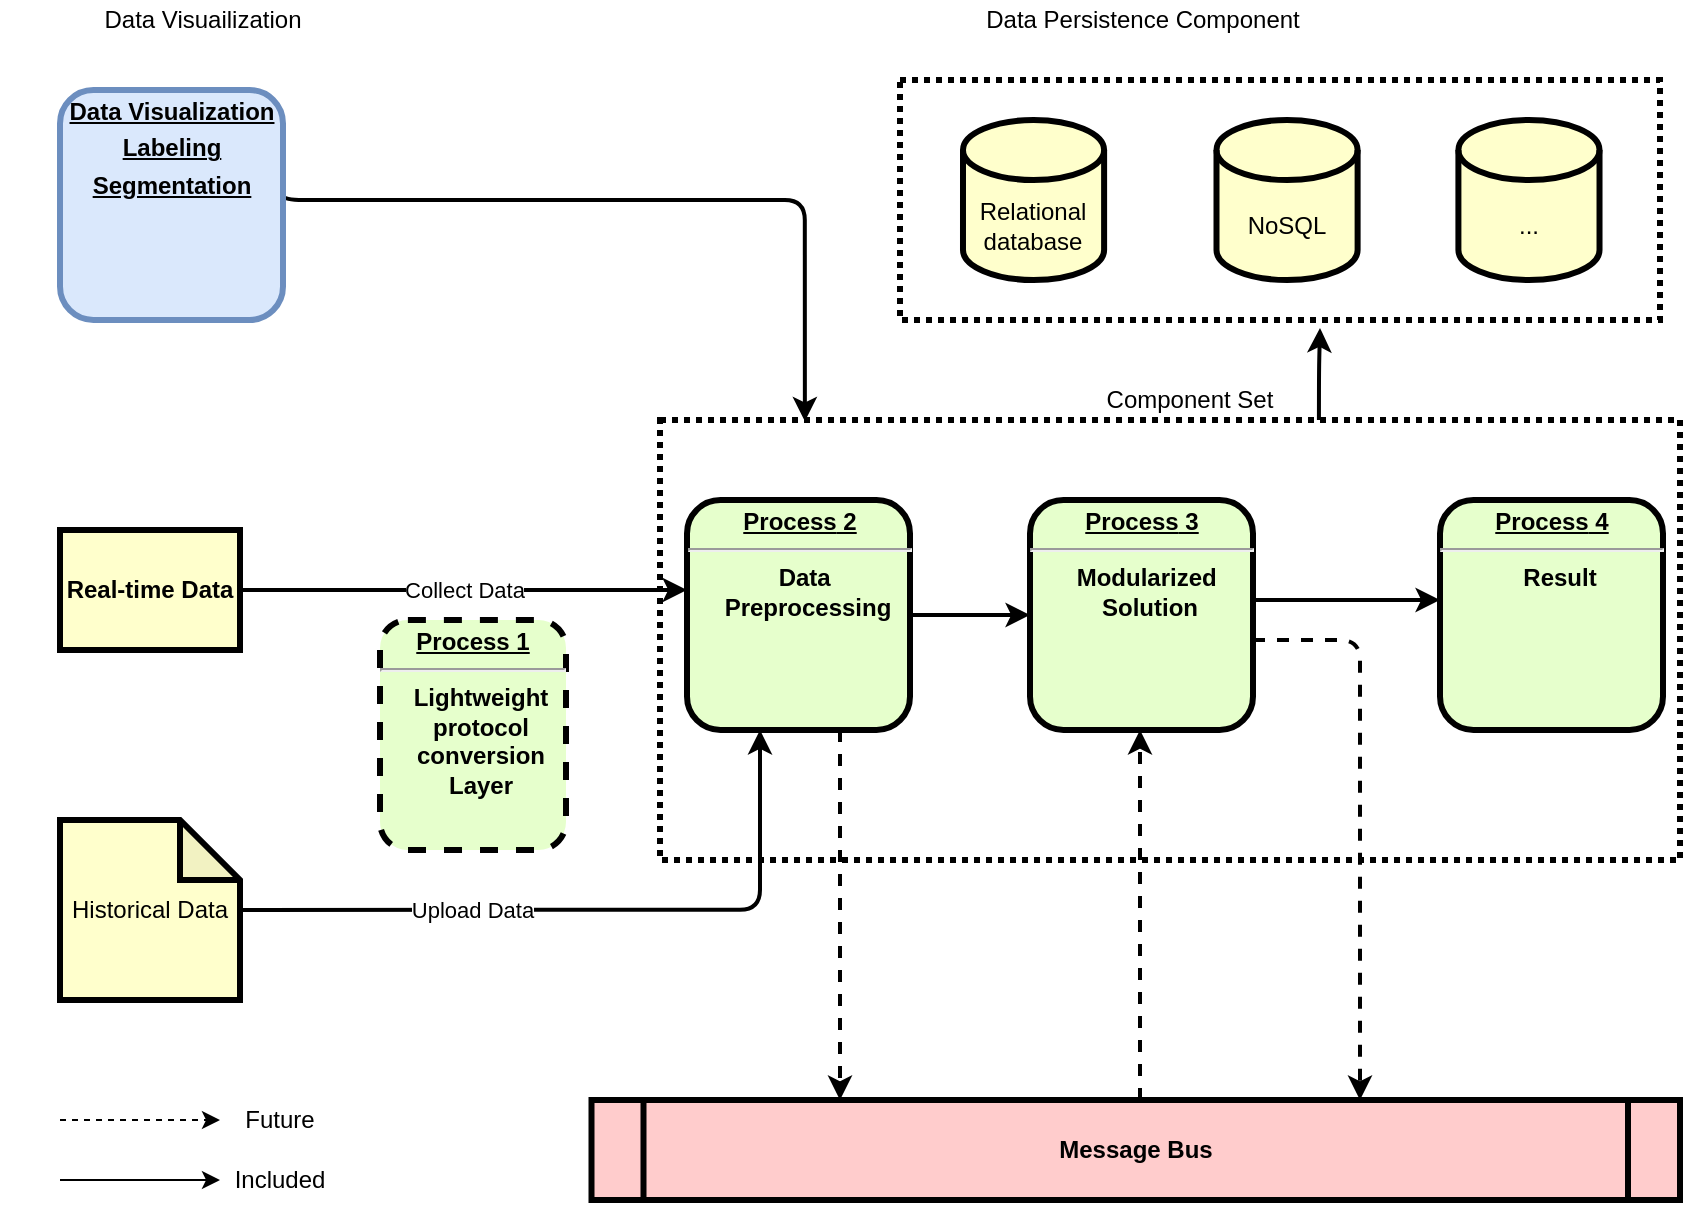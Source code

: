 <mxfile version="13.9.7" type="github">
  <diagram name="Page-1" id="c7558073-3199-34d8-9f00-42111426c3f3">
    <mxGraphModel dx="2248" dy="794" grid="1" gridSize="10" guides="1" tooltips="1" connect="1" arrows="1" fold="1" page="1" pageScale="1" pageWidth="826" pageHeight="1169" background="#ffffff" math="0" shadow="0">
      <root>
        <mxCell id="0" />
        <mxCell id="1" parent="0" />
        <mxCell id="1v4hyU_0CHuTicEXj352-128" style="edgeStyle=orthogonalEdgeStyle;rounded=1;orthogonalLoop=1;jettySize=auto;html=1;strokeWidth=2;exitX=0.646;exitY=0.003;exitDx=0;exitDy=0;exitPerimeter=0;" parent="1" source="1v4hyU_0CHuTicEXj352-107" edge="1">
          <mxGeometry relative="1" as="geometry">
            <mxPoint x="650" y="240" as="sourcePoint" />
            <mxPoint x="650" y="204" as="targetPoint" />
            <Array as="points">
              <mxPoint x="649" y="225" />
            </Array>
          </mxGeometry>
        </mxCell>
        <mxCell id="1v4hyU_0CHuTicEXj352-107" value="" style="rounded=0;whiteSpace=wrap;html=1;strokeWidth=3;dashed=1;gradientColor=#ffffff;dashPattern=1 1;" parent="1" vertex="1">
          <mxGeometry x="320" y="250" width="510" height="220" as="geometry" />
        </mxCell>
        <mxCell id="1v4hyU_0CHuTicEXj352-102" value="Collect Data" style="edgeStyle=orthogonalEdgeStyle;rounded=0;orthogonalLoop=1;jettySize=auto;html=1;entryX=0;entryY=0.391;entryDx=0;entryDy=0;entryPerimeter=0;strokeWidth=2;" parent="1" source="1v4hyU_0CHuTicEXj352-96" target="1v4hyU_0CHuTicEXj352-101" edge="1">
          <mxGeometry relative="1" as="geometry" />
        </mxCell>
        <mxCell id="1v4hyU_0CHuTicEXj352-96" value="Real-time Data" style="whiteSpace=wrap;align=center;verticalAlign=middle;fontStyle=1;strokeWidth=3;fillColor=#FFFFCC" parent="1" vertex="1">
          <mxGeometry x="20" y="305" width="90" height="60" as="geometry" />
        </mxCell>
        <mxCell id="1v4hyU_0CHuTicEXj352-103" style="edgeStyle=orthogonalEdgeStyle;rounded=1;orthogonalLoop=1;jettySize=auto;html=1;strokeWidth=2;" parent="1" target="1v4hyU_0CHuTicEXj352-101" edge="1">
          <mxGeometry relative="1" as="geometry">
            <mxPoint x="110" y="494.941" as="sourcePoint" />
            <Array as="points">
              <mxPoint x="370" y="495" />
            </Array>
          </mxGeometry>
        </mxCell>
        <mxCell id="1v4hyU_0CHuTicEXj352-118" value="Upload Data" style="edgeLabel;html=1;align=center;verticalAlign=middle;resizable=0;points=[];" parent="1v4hyU_0CHuTicEXj352-103" vertex="1" connectable="0">
          <mxGeometry x="-0.15" y="5" relative="1" as="geometry">
            <mxPoint x="-32.5" y="5.08" as="offset" />
          </mxGeometry>
        </mxCell>
        <mxCell id="1v4hyU_0CHuTicEXj352-98" value="&lt;p style=&quot;margin: 0px ; margin-top: 4px ; text-align: center ; text-decoration: underline&quot;&gt;&lt;strong&gt;Process 1&lt;br&gt;&lt;/strong&gt;&lt;/p&gt;&lt;hr&gt;&lt;p style=&quot;margin: 0px ; margin-left: 8px&quot;&gt;Lightweight&lt;/p&gt;&lt;p style=&quot;margin: 0px ; margin-left: 8px&quot;&gt;protocol&lt;/p&gt;&lt;p style=&quot;margin: 0px ; margin-left: 8px&quot;&gt;conversion&lt;/p&gt;&lt;p style=&quot;margin: 0px ; margin-left: 8px&quot;&gt;Layer&lt;/p&gt;&lt;p style=&quot;margin: 0px ; margin-left: 8px&quot;&gt;&lt;br&gt;&lt;/p&gt;" style="verticalAlign=middle;align=center;overflow=fill;fontSize=12;fontFamily=Helvetica;html=1;rounded=1;fontStyle=1;strokeWidth=3;fillColor=#E6FFCC;dashed=1;" parent="1" vertex="1">
          <mxGeometry x="180" y="350" width="93" height="115" as="geometry" />
        </mxCell>
        <mxCell id="1v4hyU_0CHuTicEXj352-115" style="edgeStyle=orthogonalEdgeStyle;rounded=1;orthogonalLoop=1;jettySize=auto;html=1;dashed=1;strokeWidth=2;" parent="1" source="1v4hyU_0CHuTicEXj352-100" target="1v4hyU_0CHuTicEXj352-114" edge="1">
          <mxGeometry relative="1" as="geometry">
            <Array as="points">
              <mxPoint x="560" y="530" />
              <mxPoint x="560" y="530" />
            </Array>
          </mxGeometry>
        </mxCell>
        <mxCell id="1v4hyU_0CHuTicEXj352-100" value="Message Bus" style="shape=process;whiteSpace=wrap;align=center;verticalAlign=middle;size=0.048;fontStyle=1;strokeWidth=3;fillColor=#FFCCCC" parent="1" vertex="1">
          <mxGeometry x="285.75" y="590" width="544.25" height="50" as="geometry" />
        </mxCell>
        <mxCell id="1v4hyU_0CHuTicEXj352-105" value="Historical Data" style="shape=note;whiteSpace=wrap;html=1;backgroundOutline=1;darkOpacity=0.05;strokeWidth=3;fillColor=#FFFFCC;" parent="1" vertex="1">
          <mxGeometry x="20" y="450" width="90" height="90" as="geometry" />
        </mxCell>
        <mxCell id="1v4hyU_0CHuTicEXj352-110" value="Data Persistence Component" style="text;html=1;strokeColor=none;fillColor=none;align=center;verticalAlign=middle;whiteSpace=wrap;rounded=0;dashed=1;dashPattern=1 4;" parent="1" vertex="1">
          <mxGeometry x="459.5" y="40" width="202.5" height="20" as="geometry" />
        </mxCell>
        <mxCell id="1v4hyU_0CHuTicEXj352-113" style="edgeStyle=orthogonalEdgeStyle;rounded=1;orthogonalLoop=1;jettySize=auto;html=1;strokeWidth=2;dashed=1;" parent="1" source="1v4hyU_0CHuTicEXj352-101" target="1v4hyU_0CHuTicEXj352-100" edge="1">
          <mxGeometry relative="1" as="geometry">
            <Array as="points">
              <mxPoint x="410" y="460" />
              <mxPoint x="410" y="460" />
            </Array>
          </mxGeometry>
        </mxCell>
        <mxCell id="1v4hyU_0CHuTicEXj352-116" style="edgeStyle=orthogonalEdgeStyle;rounded=1;orthogonalLoop=1;jettySize=auto;html=1;strokeWidth=2;" parent="1" source="1v4hyU_0CHuTicEXj352-101" target="1v4hyU_0CHuTicEXj352-114" edge="1">
          <mxGeometry relative="1" as="geometry" />
        </mxCell>
        <mxCell id="1v4hyU_0CHuTicEXj352-101" value="&lt;p style=&quot;margin: 0px ; margin-top: 4px ; text-align: center ; text-decoration: underline&quot;&gt;&lt;strong&gt;&lt;strong&gt;Process&lt;/strong&gt; 2&lt;br&gt;&lt;/strong&gt;&lt;/p&gt;&lt;hr&gt;&lt;p style=&quot;margin: 0px ; margin-left: 8px&quot;&gt;Data&amp;nbsp;&lt;/p&gt;&lt;p style=&quot;margin: 0px ; margin-left: 8px&quot;&gt;Preprocessing&lt;/p&gt;" style="verticalAlign=middle;align=center;overflow=fill;fontSize=12;fontFamily=Helvetica;html=1;rounded=1;fontStyle=1;strokeWidth=3;fillColor=#E6FFCC" parent="1" vertex="1">
          <mxGeometry x="333.5" y="290" width="111.5" height="115" as="geometry" />
        </mxCell>
        <mxCell id="1v4hyU_0CHuTicEXj352-117" style="edgeStyle=orthogonalEdgeStyle;rounded=1;orthogonalLoop=1;jettySize=auto;html=1;strokeWidth=2;dashed=1;" parent="1" source="1v4hyU_0CHuTicEXj352-114" target="1v4hyU_0CHuTicEXj352-100" edge="1">
          <mxGeometry relative="1" as="geometry">
            <mxPoint x="670" y="560" as="targetPoint" />
            <Array as="points">
              <mxPoint x="670" y="360" />
            </Array>
          </mxGeometry>
        </mxCell>
        <mxCell id="1v4hyU_0CHuTicEXj352-120" style="edgeStyle=orthogonalEdgeStyle;rounded=1;orthogonalLoop=1;jettySize=auto;html=1;strokeWidth=2;" parent="1" source="1v4hyU_0CHuTicEXj352-114" target="1v4hyU_0CHuTicEXj352-119" edge="1">
          <mxGeometry relative="1" as="geometry">
            <Array as="points">
              <mxPoint x="650" y="340" />
              <mxPoint x="650" y="340" />
            </Array>
          </mxGeometry>
        </mxCell>
        <mxCell id="1v4hyU_0CHuTicEXj352-114" value="&lt;p style=&quot;margin: 0px ; margin-top: 4px ; text-align: center ; text-decoration: underline&quot;&gt;&lt;strong&gt;&lt;strong&gt;Process&lt;/strong&gt; 3&lt;br&gt;&lt;/strong&gt;&lt;/p&gt;&lt;hr&gt;&lt;p style=&quot;margin: 0px ; margin-left: 8px&quot;&gt;Modularized&amp;nbsp;&lt;/p&gt;&lt;p style=&quot;margin: 0px ; margin-left: 8px&quot;&gt;Solution&lt;/p&gt;" style="verticalAlign=middle;align=center;overflow=fill;fontSize=12;fontFamily=Helvetica;html=1;rounded=1;fontStyle=1;strokeWidth=3;fillColor=#E6FFCC" parent="1" vertex="1">
          <mxGeometry x="505" y="290" width="111.5" height="115" as="geometry" />
        </mxCell>
        <mxCell id="1v4hyU_0CHuTicEXj352-119" value="&lt;p style=&quot;margin: 0px ; margin-top: 4px ; text-align: center ; text-decoration: underline&quot;&gt;&lt;strong&gt;&lt;strong&gt;Process&lt;/strong&gt; 4&lt;br&gt;&lt;/strong&gt;&lt;/p&gt;&lt;hr&gt;&lt;p style=&quot;margin: 0px ; margin-left: 8px&quot;&gt;Result&lt;/p&gt;&lt;p style=&quot;margin: 0px ; margin-left: 8px&quot;&gt;&lt;br&gt;&lt;/p&gt;" style="verticalAlign=middle;align=center;overflow=fill;fontSize=12;fontFamily=Helvetica;html=1;rounded=1;fontStyle=1;strokeWidth=3;fillColor=#E6FFCC" parent="1" vertex="1">
          <mxGeometry x="710" y="290" width="111.5" height="115" as="geometry" />
        </mxCell>
        <mxCell id="1v4hyU_0CHuTicEXj352-123" value="" style="group;dashed=1;dashPattern=1 1;" parent="1" vertex="1" connectable="0">
          <mxGeometry x="440" y="80" width="380" height="120" as="geometry" />
        </mxCell>
        <mxCell id="1v4hyU_0CHuTicEXj352-121" value="" style="rounded=0;whiteSpace=wrap;html=1;strokeWidth=3;dashed=1;dashPattern=1 1;" parent="1v4hyU_0CHuTicEXj352-123" vertex="1">
          <mxGeometry width="380" height="120" as="geometry" />
        </mxCell>
        <mxCell id="1v4hyU_0CHuTicEXj352-106" value="Relational database" style="shape=cylinder3;whiteSpace=wrap;html=1;boundedLbl=1;backgroundOutline=1;size=15;strokeWidth=3;fillColor=#FFFFCC;" parent="1v4hyU_0CHuTicEXj352-123" vertex="1">
          <mxGeometry x="31.499" y="20" width="70.557" height="80" as="geometry" />
        </mxCell>
        <mxCell id="1v4hyU_0CHuTicEXj352-111" value="NoSQL" style="shape=cylinder3;whiteSpace=wrap;html=1;boundedLbl=1;backgroundOutline=1;size=15;strokeWidth=3;fillColor=#FFFFCC;" parent="1v4hyU_0CHuTicEXj352-123" vertex="1">
          <mxGeometry x="158.249" y="20" width="70.557" height="80" as="geometry" />
        </mxCell>
        <mxCell id="1v4hyU_0CHuTicEXj352-122" value="..." style="shape=cylinder3;whiteSpace=wrap;html=1;boundedLbl=1;backgroundOutline=1;size=15;strokeWidth=3;fillColor=#FFFFCC;" parent="1v4hyU_0CHuTicEXj352-123" vertex="1">
          <mxGeometry x="279.204" y="20" width="70.557" height="80" as="geometry" />
        </mxCell>
        <mxCell id="1v4hyU_0CHuTicEXj352-124" value="Component Set" style="text;html=1;strokeColor=none;fillColor=none;align=center;verticalAlign=middle;whiteSpace=wrap;rounded=0;dashed=1;dashPattern=1 4;" parent="1" vertex="1">
          <mxGeometry x="530" y="230" width="110" height="20" as="geometry" />
        </mxCell>
        <mxCell id="1v4hyU_0CHuTicEXj352-127" style="edgeStyle=orthogonalEdgeStyle;rounded=1;orthogonalLoop=1;jettySize=auto;html=1;entryX=0.044;entryY=0.003;entryDx=0;entryDy=0;entryPerimeter=0;strokeWidth=2;exitX=1.002;exitY=0.438;exitDx=0;exitDy=0;exitPerimeter=0;" parent="1" source="1v4hyU_0CHuTicEXj352-126" edge="1">
          <mxGeometry relative="1" as="geometry">
            <mxPoint x="181.5" y="170" as="sourcePoint" />
            <mxPoint x="392.44" y="250.66" as="targetPoint" />
            <Array as="points">
              <mxPoint x="132" y="140" />
              <mxPoint x="392" y="140" />
            </Array>
          </mxGeometry>
        </mxCell>
        <mxCell id="1v4hyU_0CHuTicEXj352-126" value="&lt;p style=&quot;margin: 0px ; margin-top: 4px ; text-align: center ; text-decoration: underline&quot;&gt;Data Visualization&lt;/p&gt;&lt;p style=&quot;margin: 0px ; margin-top: 4px ; text-align: center ; text-decoration: underline&quot;&gt;Labeling&lt;/p&gt;&lt;p style=&quot;margin: 0px ; margin-top: 4px ; text-align: center ; text-decoration: underline&quot;&gt;Segmentation&lt;/p&gt;" style="verticalAlign=middle;align=center;overflow=fill;fontSize=12;fontFamily=Helvetica;html=1;rounded=1;fontStyle=1;strokeWidth=3;fillColor=#dae8fc;strokeColor=#6c8ebf;" parent="1" vertex="1">
          <mxGeometry x="20" y="85" width="111.5" height="115" as="geometry" />
        </mxCell>
        <mxCell id="1v4hyU_0CHuTicEXj352-129" value="Data Visuailization" style="text;html=1;strokeColor=none;fillColor=none;align=center;verticalAlign=middle;whiteSpace=wrap;rounded=0;dashed=1;dashPattern=1 4;" parent="1" vertex="1">
          <mxGeometry x="-10" y="40" width="202.5" height="20" as="geometry" />
        </mxCell>
        <mxCell id="86zlqQ8TGqd8QCx5ZwGU-3" value="" style="endArrow=classic;html=1;" edge="1" parent="1">
          <mxGeometry width="50" height="50" relative="1" as="geometry">
            <mxPoint x="20" y="630" as="sourcePoint" />
            <mxPoint x="100" y="630" as="targetPoint" />
          </mxGeometry>
        </mxCell>
        <mxCell id="86zlqQ8TGqd8QCx5ZwGU-4" value="" style="endArrow=classic;html=1;dashed=1;" edge="1" parent="1">
          <mxGeometry width="50" height="50" relative="1" as="geometry">
            <mxPoint x="20" y="600" as="sourcePoint" />
            <mxPoint x="100" y="600" as="targetPoint" />
          </mxGeometry>
        </mxCell>
        <mxCell id="86zlqQ8TGqd8QCx5ZwGU-6" value="Future" style="text;html=1;strokeColor=none;fillColor=none;align=center;verticalAlign=middle;whiteSpace=wrap;rounded=0;" vertex="1" parent="1">
          <mxGeometry x="110" y="590" width="40" height="20" as="geometry" />
        </mxCell>
        <mxCell id="86zlqQ8TGqd8QCx5ZwGU-7" value="Included" style="text;html=1;strokeColor=none;fillColor=none;align=center;verticalAlign=middle;whiteSpace=wrap;rounded=0;" vertex="1" parent="1">
          <mxGeometry x="110" y="620" width="40" height="20" as="geometry" />
        </mxCell>
      </root>
    </mxGraphModel>
  </diagram>
</mxfile>
